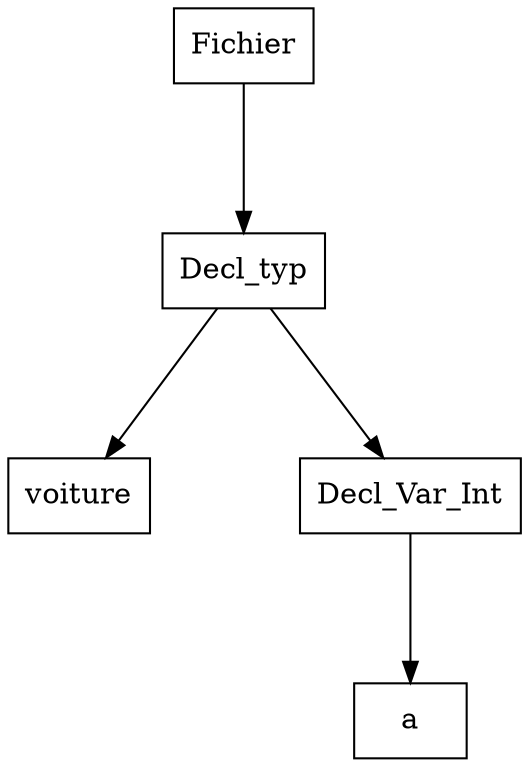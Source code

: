 digraph "ast"{

	nodesep=1;
	ranksep=1;

	N2 [label="voiture", shape="box"];
	N4 [label="a", shape="box"];
	N3 [label="Decl_Var_Int", shape="box"];
	N1 [label="Decl_typ", shape="box"];
	N0 [label="Fichier", shape="box"];

	N3 -> N4; 
	N1 -> N3; 
	N1 -> N2; 
	N0 -> N1; 
}
